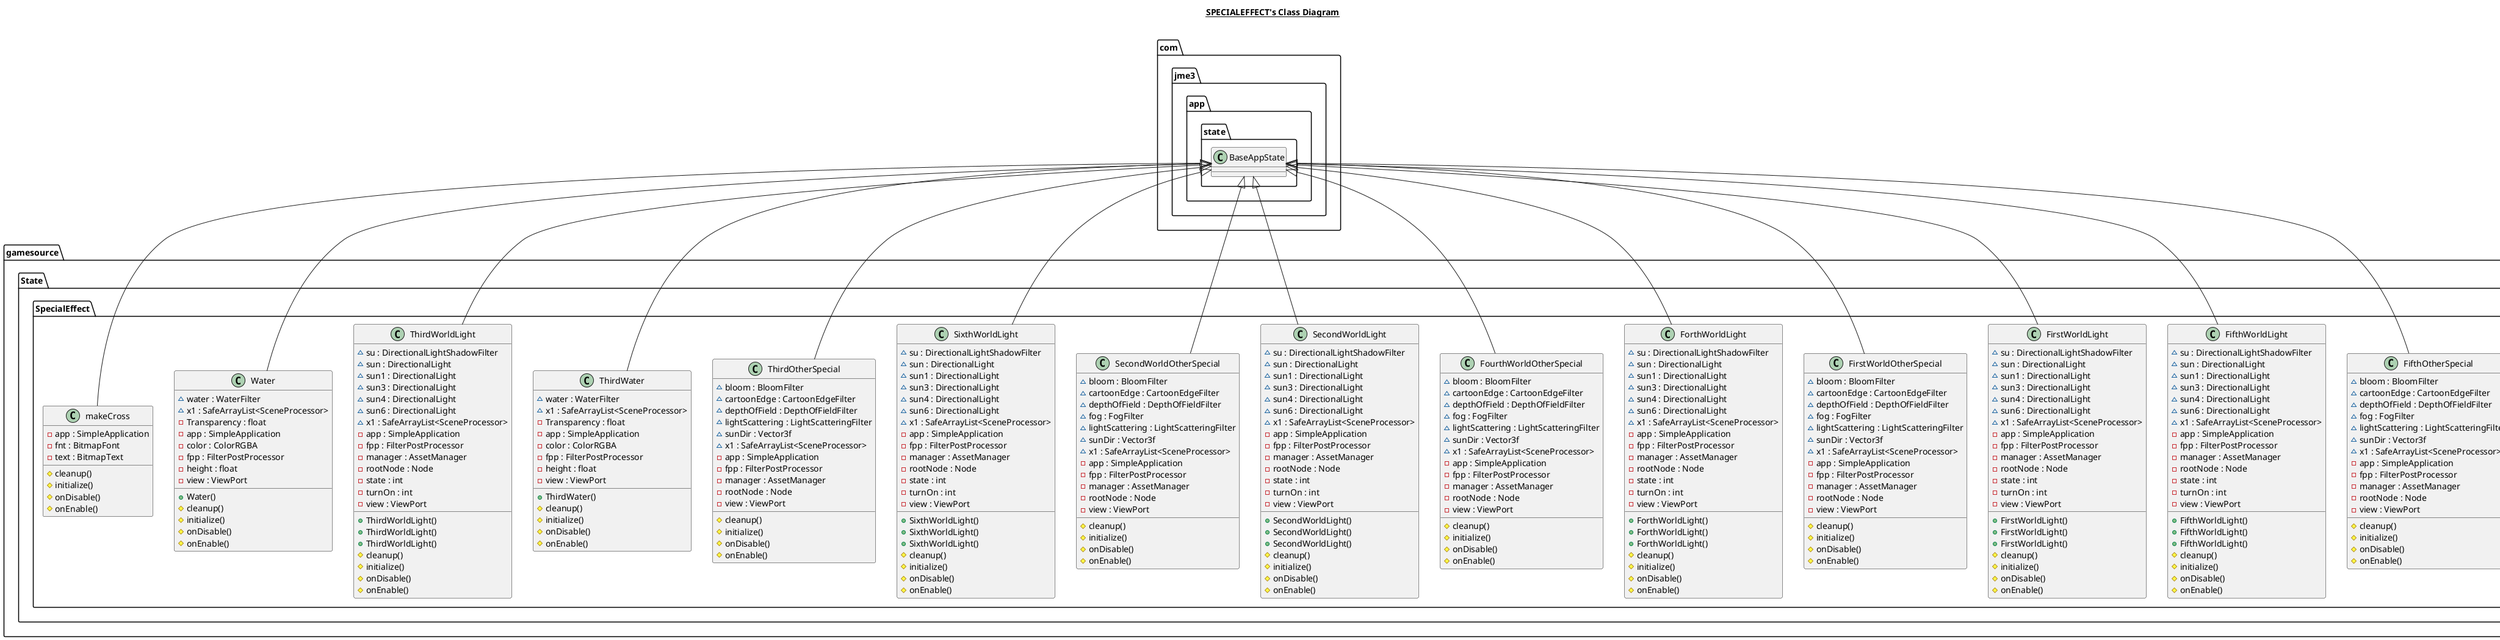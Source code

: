 @startuml

title __SPECIALEFFECT's Class Diagram__\n

  namespace gamesource {
    namespace State {
      namespace SpecialEffect {
        class gamesource.State.SpecialEffect.FifthOtherSpecial {
            ~ bloom : BloomFilter
            ~ cartoonEdge : CartoonEdgeFilter
            ~ depthOfField : DepthOfFieldFilter
            ~ fog : FogFilter
            ~ lightScattering : LightScatteringFilter
            ~ sunDir : Vector3f
            ~ x1 : SafeArrayList<SceneProcessor>
            - app : SimpleApplication
            - fpp : FilterPostProcessor
            - manager : AssetManager
            - rootNode : Node
            - view : ViewPort
            # cleanup()
            # initialize()
            # onDisable()
            # onEnable()
        }
      }
    }
  }
  

  namespace gamesource {
    namespace State {
      namespace SpecialEffect {
        class gamesource.State.SpecialEffect.FifthWorldLight {
            ~ su : DirectionalLightShadowFilter
            ~ sun : DirectionalLight
            ~ sun1 : DirectionalLight
            ~ sun3 : DirectionalLight
            ~ sun4 : DirectionalLight
            ~ sun6 : DirectionalLight
            ~ x1 : SafeArrayList<SceneProcessor>
            - app : SimpleApplication
            - fpp : FilterPostProcessor
            - manager : AssetManager
            - rootNode : Node
            - state : int
            - turnOn : int
            - view : ViewPort
            + FifthWorldLight()
            + FifthWorldLight()
            + FifthWorldLight()
            # cleanup()
            # initialize()
            # onDisable()
            # onEnable()
        }
      }
    }
  }
  

  namespace gamesource {
    namespace State {
      namespace SpecialEffect {
        class gamesource.State.SpecialEffect.FirstWorldLight {
            ~ su : DirectionalLightShadowFilter
            ~ sun : DirectionalLight
            ~ sun1 : DirectionalLight
            ~ sun3 : DirectionalLight
            ~ sun4 : DirectionalLight
            ~ sun6 : DirectionalLight
            ~ x1 : SafeArrayList<SceneProcessor>
            - app : SimpleApplication
            - fpp : FilterPostProcessor
            - manager : AssetManager
            - rootNode : Node
            - state : int
            - turnOn : int
            - view : ViewPort
            + FirstWorldLight()
            + FirstWorldLight()
            + FirstWorldLight()
            # cleanup()
            # initialize()
            # onDisable()
            # onEnable()
        }
      }
    }
  }
  

  namespace gamesource {
    namespace State {
      namespace SpecialEffect {
        class gamesource.State.SpecialEffect.FirstWorldOtherSpecial {
            ~ bloom : BloomFilter
            ~ cartoonEdge : CartoonEdgeFilter
            ~ depthOfField : DepthOfFieldFilter
            ~ fog : FogFilter
            ~ lightScattering : LightScatteringFilter
            ~ sunDir : Vector3f
            ~ x1 : SafeArrayList<SceneProcessor>
            - app : SimpleApplication
            - fpp : FilterPostProcessor
            - manager : AssetManager
            - rootNode : Node
            - view : ViewPort
            # cleanup()
            # initialize()
            # onDisable()
            # onEnable()
        }
      }
    }
  }
  

  namespace gamesource {
    namespace State {
      namespace SpecialEffect {
        class gamesource.State.SpecialEffect.ForthWorldLight {
            ~ su : DirectionalLightShadowFilter
            ~ sun : DirectionalLight
            ~ sun1 : DirectionalLight
            ~ sun3 : DirectionalLight
            ~ sun4 : DirectionalLight
            ~ sun6 : DirectionalLight
            ~ x1 : SafeArrayList<SceneProcessor>
            - app : SimpleApplication
            - fpp : FilterPostProcessor
            - manager : AssetManager
            - rootNode : Node
            - state : int
            - turnOn : int
            - view : ViewPort
            + ForthWorldLight()
            + ForthWorldLight()
            + ForthWorldLight()
            # cleanup()
            # initialize()
            # onDisable()
            # onEnable()
        }
      }
    }
  }
  

  namespace gamesource {
    namespace State {
      namespace SpecialEffect {
        class gamesource.State.SpecialEffect.FourthWorldOtherSpecial {
            ~ bloom : BloomFilter
            ~ cartoonEdge : CartoonEdgeFilter
            ~ depthOfField : DepthOfFieldFilter
            ~ fog : FogFilter
            ~ lightScattering : LightScatteringFilter
            ~ sunDir : Vector3f
            ~ x1 : SafeArrayList<SceneProcessor>
            - app : SimpleApplication
            - fpp : FilterPostProcessor
            - manager : AssetManager
            - rootNode : Node
            - view : ViewPort
            # cleanup()
            # initialize()
            # onDisable()
            # onEnable()
        }
      }
    }
  }
  

  namespace gamesource {
    namespace State {
      namespace SpecialEffect {
        class gamesource.State.SpecialEffect.SecondWorldLight {
            ~ su : DirectionalLightShadowFilter
            ~ sun : DirectionalLight
            ~ sun1 : DirectionalLight
            ~ sun3 : DirectionalLight
            ~ sun4 : DirectionalLight
            ~ sun6 : DirectionalLight
            ~ x1 : SafeArrayList<SceneProcessor>
            - app : SimpleApplication
            - fpp : FilterPostProcessor
            - manager : AssetManager
            - rootNode : Node
            - state : int
            - turnOn : int
            - view : ViewPort
            + SecondWorldLight()
            + SecondWorldLight()
            + SecondWorldLight()
            # cleanup()
            # initialize()
            # onDisable()
            # onEnable()
        }
      }
    }
  }
  

  namespace gamesource {
    namespace State {
      namespace SpecialEffect {
        class gamesource.State.SpecialEffect.SecondWorldOtherSpecial {
            ~ bloom : BloomFilter
            ~ cartoonEdge : CartoonEdgeFilter
            ~ depthOfField : DepthOfFieldFilter
            ~ fog : FogFilter
            ~ lightScattering : LightScatteringFilter
            ~ sunDir : Vector3f
            ~ x1 : SafeArrayList<SceneProcessor>
            - app : SimpleApplication
            - fpp : FilterPostProcessor
            - manager : AssetManager
            - rootNode : Node
            - view : ViewPort
            # cleanup()
            # initialize()
            # onDisable()
            # onEnable()
        }
      }
    }
  }
  

  namespace gamesource {
    namespace State {
      namespace SpecialEffect {
        class gamesource.State.SpecialEffect.SixthWorldLight {
            ~ su : DirectionalLightShadowFilter
            ~ sun : DirectionalLight
            ~ sun1 : DirectionalLight
            ~ sun3 : DirectionalLight
            ~ sun4 : DirectionalLight
            ~ sun6 : DirectionalLight
            ~ x1 : SafeArrayList<SceneProcessor>
            - app : SimpleApplication
            - fpp : FilterPostProcessor
            - manager : AssetManager
            - rootNode : Node
            - state : int
            - turnOn : int
            - view : ViewPort
            + SixthWorldLight()
            + SixthWorldLight()
            + SixthWorldLight()
            # cleanup()
            # initialize()
            # onDisable()
            # onEnable()
        }
      }
    }
  }
  

  namespace gamesource {
    namespace State {
      namespace SpecialEffect {
        class gamesource.State.SpecialEffect.ThirdOtherSpecial {
            ~ bloom : BloomFilter
            ~ cartoonEdge : CartoonEdgeFilter
            ~ depthOfField : DepthOfFieldFilter
            ~ lightScattering : LightScatteringFilter
            ~ sunDir : Vector3f
            ~ x1 : SafeArrayList<SceneProcessor>
            - app : SimpleApplication
            - fpp : FilterPostProcessor
            - manager : AssetManager
            - rootNode : Node
            - view : ViewPort
            # cleanup()
            # initialize()
            # onDisable()
            # onEnable()
        }
      }
    }
  }
  

  namespace gamesource {
    namespace State {
      namespace SpecialEffect {
        class gamesource.State.SpecialEffect.ThirdWater {
            ~ water : WaterFilter
            ~ x1 : SafeArrayList<SceneProcessor>
            - Transparency : float
            - app : SimpleApplication
            - color : ColorRGBA
            - fpp : FilterPostProcessor
            - height : float
            - view : ViewPort
            + ThirdWater()
            # cleanup()
            # initialize()
            # onDisable()
            # onEnable()
        }
      }
    }
  }
  

  namespace gamesource {
    namespace State {
      namespace SpecialEffect {
        class gamesource.State.SpecialEffect.ThirdWorldLight {
            ~ su : DirectionalLightShadowFilter
            ~ sun : DirectionalLight
            ~ sun1 : DirectionalLight
            ~ sun3 : DirectionalLight
            ~ sun4 : DirectionalLight
            ~ sun6 : DirectionalLight
            ~ x1 : SafeArrayList<SceneProcessor>
            - app : SimpleApplication
            - fpp : FilterPostProcessor
            - manager : AssetManager
            - rootNode : Node
            - state : int
            - turnOn : int
            - view : ViewPort
            + ThirdWorldLight()
            + ThirdWorldLight()
            + ThirdWorldLight()
            # cleanup()
            # initialize()
            # onDisable()
            # onEnable()
        }
      }
    }
  }
  

  namespace gamesource {
    namespace State {
      namespace SpecialEffect {
        class gamesource.State.SpecialEffect.Water {
            ~ water : WaterFilter
            ~ x1 : SafeArrayList<SceneProcessor>
            - Transparency : float
            - app : SimpleApplication
            - color : ColorRGBA
            - fpp : FilterPostProcessor
            - height : float
            - view : ViewPort
            + Water()
            # cleanup()
            # initialize()
            # onDisable()
            # onEnable()
        }
      }
    }
  }
  

  namespace gamesource {
    namespace State {
      namespace SpecialEffect {
        class gamesource.State.SpecialEffect.makeCross {
            - app : SimpleApplication
            - fnt : BitmapFont
            - text : BitmapText
            # cleanup()
            # initialize()
            # onDisable()
            # onEnable()
        }
      }
    }
  }
  

  gamesource.State.SpecialEffect.FifthOtherSpecial -up-|> com.jme3.app.state.BaseAppState
  gamesource.State.SpecialEffect.FifthWorldLight -up-|> com.jme3.app.state.BaseAppState
  gamesource.State.SpecialEffect.FirstWorldLight -up-|> com.jme3.app.state.BaseAppState
  gamesource.State.SpecialEffect.FirstWorldOtherSpecial -up-|> com.jme3.app.state.BaseAppState
  gamesource.State.SpecialEffect.ForthWorldLight -up-|> com.jme3.app.state.BaseAppState
  gamesource.State.SpecialEffect.FourthWorldOtherSpecial -up-|> com.jme3.app.state.BaseAppState
  gamesource.State.SpecialEffect.SecondWorldLight -up-|> com.jme3.app.state.BaseAppState
  gamesource.State.SpecialEffect.SecondWorldOtherSpecial -up-|> com.jme3.app.state.BaseAppState
  gamesource.State.SpecialEffect.SixthWorldLight -up-|> com.jme3.app.state.BaseAppState
  gamesource.State.SpecialEffect.ThirdOtherSpecial -up-|> com.jme3.app.state.BaseAppState
  gamesource.State.SpecialEffect.ThirdWater -up-|> com.jme3.app.state.BaseAppState
  gamesource.State.SpecialEffect.ThirdWorldLight -up-|> com.jme3.app.state.BaseAppState
  gamesource.State.SpecialEffect.Water -up-|> com.jme3.app.state.BaseAppState
  gamesource.State.SpecialEffect.makeCross -up-|> com.jme3.app.state.BaseAppState




@enduml
